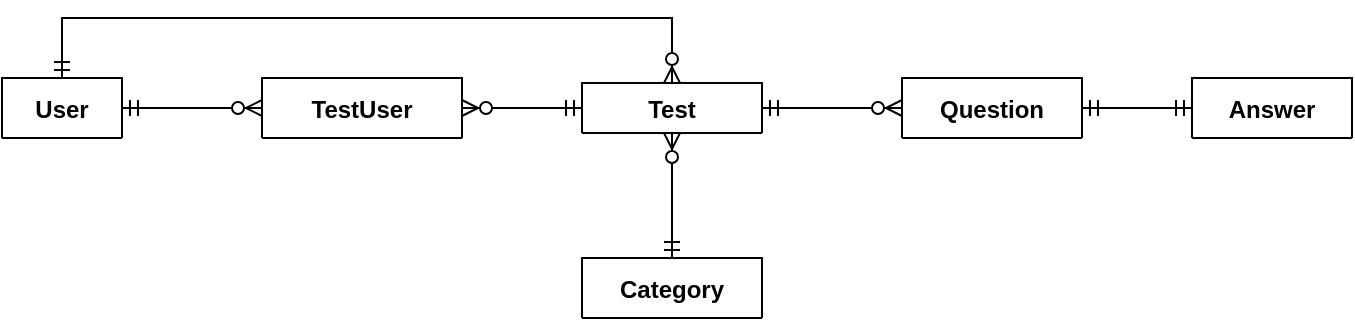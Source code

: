 <mxfile version="16.5.6" type="github"><diagram id="R2lEEEUBdFMjLlhIrx00" name="Page-1"><mxGraphModel dx="1844" dy="793" grid="1" gridSize="10" guides="1" tooltips="1" connect="1" arrows="1" fold="1" page="1" pageScale="1" pageWidth="850" pageHeight="1100" math="0" shadow="0" extFonts="Permanent Marker^https://fonts.googleapis.com/css?family=Permanent+Marker"><root><mxCell id="0"/><mxCell id="1" parent="0"/><mxCell id="qGjEaqIzZx4Z3j4JYAXi-2" value="User" style="shape=table;startSize=30;container=1;collapsible=1;childLayout=tableLayout;fixedRows=1;rowLines=0;fontStyle=1;align=center;resizeLast=1;" vertex="1" collapsed="1" parent="1"><mxGeometry x="-170" y="290" width="60" height="30" as="geometry"><mxRectangle x="-220" y="280" width="180" height="160" as="alternateBounds"/></mxGeometry></mxCell><mxCell id="qGjEaqIzZx4Z3j4JYAXi-3" value="" style="shape=tableRow;horizontal=0;startSize=0;swimlaneHead=0;swimlaneBody=0;fillColor=none;collapsible=0;dropTarget=0;points=[[0,0.5],[1,0.5]];portConstraint=eastwest;top=0;left=0;right=0;bottom=1;" vertex="1" parent="qGjEaqIzZx4Z3j4JYAXi-2"><mxGeometry y="30" width="180" height="30" as="geometry"/></mxCell><mxCell id="qGjEaqIzZx4Z3j4JYAXi-4" value="PK" style="shape=partialRectangle;connectable=0;fillColor=none;top=0;left=0;bottom=0;right=0;fontStyle=1;overflow=hidden;" vertex="1" parent="qGjEaqIzZx4Z3j4JYAXi-3"><mxGeometry width="30" height="30" as="geometry"><mxRectangle width="30" height="30" as="alternateBounds"/></mxGeometry></mxCell><mxCell id="qGjEaqIzZx4Z3j4JYAXi-5" value="UniqueID" style="shape=partialRectangle;connectable=0;fillColor=none;top=0;left=0;bottom=0;right=0;align=left;spacingLeft=6;fontStyle=5;overflow=hidden;" vertex="1" parent="qGjEaqIzZx4Z3j4JYAXi-3"><mxGeometry x="30" width="150" height="30" as="geometry"><mxRectangle width="150" height="30" as="alternateBounds"/></mxGeometry></mxCell><mxCell id="qGjEaqIzZx4Z3j4JYAXi-6" value="" style="shape=tableRow;horizontal=0;startSize=0;swimlaneHead=0;swimlaneBody=0;fillColor=none;collapsible=0;dropTarget=0;points=[[0,0.5],[1,0.5]];portConstraint=eastwest;top=0;left=0;right=0;bottom=0;" vertex="1" parent="qGjEaqIzZx4Z3j4JYAXi-2"><mxGeometry y="60" width="180" height="30" as="geometry"/></mxCell><mxCell id="qGjEaqIzZx4Z3j4JYAXi-7" value="" style="shape=partialRectangle;connectable=0;fillColor=none;top=0;left=0;bottom=0;right=0;editable=1;overflow=hidden;" vertex="1" parent="qGjEaqIzZx4Z3j4JYAXi-6"><mxGeometry width="30" height="30" as="geometry"><mxRectangle width="30" height="30" as="alternateBounds"/></mxGeometry></mxCell><mxCell id="qGjEaqIzZx4Z3j4JYAXi-8" value="Row 1" style="shape=partialRectangle;connectable=0;fillColor=none;top=0;left=0;bottom=0;right=0;align=left;spacingLeft=6;overflow=hidden;" vertex="1" parent="qGjEaqIzZx4Z3j4JYAXi-6"><mxGeometry x="30" width="150" height="30" as="geometry"><mxRectangle width="150" height="30" as="alternateBounds"/></mxGeometry></mxCell><mxCell id="qGjEaqIzZx4Z3j4JYAXi-9" value="" style="shape=tableRow;horizontal=0;startSize=0;swimlaneHead=0;swimlaneBody=0;fillColor=none;collapsible=0;dropTarget=0;points=[[0,0.5],[1,0.5]];portConstraint=eastwest;top=0;left=0;right=0;bottom=0;" vertex="1" parent="qGjEaqIzZx4Z3j4JYAXi-2"><mxGeometry y="90" width="180" height="30" as="geometry"/></mxCell><mxCell id="qGjEaqIzZx4Z3j4JYAXi-10" value="" style="shape=partialRectangle;connectable=0;fillColor=none;top=0;left=0;bottom=0;right=0;editable=1;overflow=hidden;" vertex="1" parent="qGjEaqIzZx4Z3j4JYAXi-9"><mxGeometry width="30" height="30" as="geometry"><mxRectangle width="30" height="30" as="alternateBounds"/></mxGeometry></mxCell><mxCell id="qGjEaqIzZx4Z3j4JYAXi-11" value="Row 2" style="shape=partialRectangle;connectable=0;fillColor=none;top=0;left=0;bottom=0;right=0;align=left;spacingLeft=6;overflow=hidden;" vertex="1" parent="qGjEaqIzZx4Z3j4JYAXi-9"><mxGeometry x="30" width="150" height="30" as="geometry"><mxRectangle width="150" height="30" as="alternateBounds"/></mxGeometry></mxCell><mxCell id="qGjEaqIzZx4Z3j4JYAXi-12" value="" style="shape=tableRow;horizontal=0;startSize=0;swimlaneHead=0;swimlaneBody=0;fillColor=none;collapsible=0;dropTarget=0;points=[[0,0.5],[1,0.5]];portConstraint=eastwest;top=0;left=0;right=0;bottom=0;" vertex="1" parent="qGjEaqIzZx4Z3j4JYAXi-2"><mxGeometry y="120" width="180" height="30" as="geometry"/></mxCell><mxCell id="qGjEaqIzZx4Z3j4JYAXi-13" value="" style="shape=partialRectangle;connectable=0;fillColor=none;top=0;left=0;bottom=0;right=0;editable=1;overflow=hidden;" vertex="1" parent="qGjEaqIzZx4Z3j4JYAXi-12"><mxGeometry width="30" height="30" as="geometry"><mxRectangle width="30" height="30" as="alternateBounds"/></mxGeometry></mxCell><mxCell id="qGjEaqIzZx4Z3j4JYAXi-14" value="Row 3" style="shape=partialRectangle;connectable=0;fillColor=none;top=0;left=0;bottom=0;right=0;align=left;spacingLeft=6;overflow=hidden;" vertex="1" parent="qGjEaqIzZx4Z3j4JYAXi-12"><mxGeometry x="30" width="150" height="30" as="geometry"><mxRectangle width="150" height="30" as="alternateBounds"/></mxGeometry></mxCell><mxCell id="qGjEaqIzZx4Z3j4JYAXi-15" value="" style="edgeStyle=entityRelationEdgeStyle;fontSize=12;html=1;endArrow=ERzeroToMany;startArrow=ERmandOne;rounded=0;exitX=1;exitY=0.5;exitDx=0;exitDy=0;entryX=0;entryY=0.5;entryDx=0;entryDy=0;" edge="1" parent="1" source="qGjEaqIzZx4Z3j4JYAXi-2" target="qGjEaqIzZx4Z3j4JYAXi-16"><mxGeometry width="100" height="100" relative="1" as="geometry"><mxPoint x="-180" y="410" as="sourcePoint"/><mxPoint x="-60" y="295" as="targetPoint"/></mxGeometry></mxCell><mxCell id="qGjEaqIzZx4Z3j4JYAXi-16" value="TestUser" style="shape=table;startSize=30;container=1;collapsible=1;childLayout=tableLayout;fixedRows=1;rowLines=0;fontStyle=1;align=center;resizeLast=1;" vertex="1" collapsed="1" parent="1"><mxGeometry x="-40" y="290" width="100" height="30" as="geometry"><mxRectangle x="150" y="270" width="180" height="160" as="alternateBounds"/></mxGeometry></mxCell><mxCell id="qGjEaqIzZx4Z3j4JYAXi-17" value="" style="shape=tableRow;horizontal=0;startSize=0;swimlaneHead=0;swimlaneBody=0;fillColor=none;collapsible=0;dropTarget=0;points=[[0,0.5],[1,0.5]];portConstraint=eastwest;top=0;left=0;right=0;bottom=1;" vertex="1" parent="qGjEaqIzZx4Z3j4JYAXi-16"><mxGeometry y="30" width="180" height="30" as="geometry"/></mxCell><mxCell id="qGjEaqIzZx4Z3j4JYAXi-18" value="PK" style="shape=partialRectangle;connectable=0;fillColor=none;top=0;left=0;bottom=0;right=0;fontStyle=1;overflow=hidden;" vertex="1" parent="qGjEaqIzZx4Z3j4JYAXi-17"><mxGeometry width="30" height="30" as="geometry"><mxRectangle width="30" height="30" as="alternateBounds"/></mxGeometry></mxCell><mxCell id="qGjEaqIzZx4Z3j4JYAXi-19" value="UniqueID" style="shape=partialRectangle;connectable=0;fillColor=none;top=0;left=0;bottom=0;right=0;align=left;spacingLeft=6;fontStyle=5;overflow=hidden;" vertex="1" parent="qGjEaqIzZx4Z3j4JYAXi-17"><mxGeometry x="30" width="150" height="30" as="geometry"><mxRectangle width="150" height="30" as="alternateBounds"/></mxGeometry></mxCell><mxCell id="qGjEaqIzZx4Z3j4JYAXi-20" value="" style="shape=tableRow;horizontal=0;startSize=0;swimlaneHead=0;swimlaneBody=0;fillColor=none;collapsible=0;dropTarget=0;points=[[0,0.5],[1,0.5]];portConstraint=eastwest;top=0;left=0;right=0;bottom=0;" vertex="1" parent="qGjEaqIzZx4Z3j4JYAXi-16"><mxGeometry y="60" width="180" height="30" as="geometry"/></mxCell><mxCell id="qGjEaqIzZx4Z3j4JYAXi-21" value="" style="shape=partialRectangle;connectable=0;fillColor=none;top=0;left=0;bottom=0;right=0;editable=1;overflow=hidden;" vertex="1" parent="qGjEaqIzZx4Z3j4JYAXi-20"><mxGeometry width="30" height="30" as="geometry"><mxRectangle width="30" height="30" as="alternateBounds"/></mxGeometry></mxCell><mxCell id="qGjEaqIzZx4Z3j4JYAXi-22" value="Row 1" style="shape=partialRectangle;connectable=0;fillColor=none;top=0;left=0;bottom=0;right=0;align=left;spacingLeft=6;overflow=hidden;" vertex="1" parent="qGjEaqIzZx4Z3j4JYAXi-20"><mxGeometry x="30" width="150" height="30" as="geometry"><mxRectangle width="150" height="30" as="alternateBounds"/></mxGeometry></mxCell><mxCell id="qGjEaqIzZx4Z3j4JYAXi-23" value="" style="shape=tableRow;horizontal=0;startSize=0;swimlaneHead=0;swimlaneBody=0;fillColor=none;collapsible=0;dropTarget=0;points=[[0,0.5],[1,0.5]];portConstraint=eastwest;top=0;left=0;right=0;bottom=0;" vertex="1" parent="qGjEaqIzZx4Z3j4JYAXi-16"><mxGeometry y="90" width="180" height="30" as="geometry"/></mxCell><mxCell id="qGjEaqIzZx4Z3j4JYAXi-24" value="" style="shape=partialRectangle;connectable=0;fillColor=none;top=0;left=0;bottom=0;right=0;editable=1;overflow=hidden;" vertex="1" parent="qGjEaqIzZx4Z3j4JYAXi-23"><mxGeometry width="30" height="30" as="geometry"><mxRectangle width="30" height="30" as="alternateBounds"/></mxGeometry></mxCell><mxCell id="qGjEaqIzZx4Z3j4JYAXi-25" value="Row 2" style="shape=partialRectangle;connectable=0;fillColor=none;top=0;left=0;bottom=0;right=0;align=left;spacingLeft=6;overflow=hidden;" vertex="1" parent="qGjEaqIzZx4Z3j4JYAXi-23"><mxGeometry x="30" width="150" height="30" as="geometry"><mxRectangle width="150" height="30" as="alternateBounds"/></mxGeometry></mxCell><mxCell id="qGjEaqIzZx4Z3j4JYAXi-26" value="" style="shape=tableRow;horizontal=0;startSize=0;swimlaneHead=0;swimlaneBody=0;fillColor=none;collapsible=0;dropTarget=0;points=[[0,0.5],[1,0.5]];portConstraint=eastwest;top=0;left=0;right=0;bottom=0;" vertex="1" parent="qGjEaqIzZx4Z3j4JYAXi-16"><mxGeometry y="120" width="180" height="30" as="geometry"/></mxCell><mxCell id="qGjEaqIzZx4Z3j4JYAXi-27" value="" style="shape=partialRectangle;connectable=0;fillColor=none;top=0;left=0;bottom=0;right=0;editable=1;overflow=hidden;" vertex="1" parent="qGjEaqIzZx4Z3j4JYAXi-26"><mxGeometry width="30" height="30" as="geometry"><mxRectangle width="30" height="30" as="alternateBounds"/></mxGeometry></mxCell><mxCell id="qGjEaqIzZx4Z3j4JYAXi-28" value="Row 3" style="shape=partialRectangle;connectable=0;fillColor=none;top=0;left=0;bottom=0;right=0;align=left;spacingLeft=6;overflow=hidden;" vertex="1" parent="qGjEaqIzZx4Z3j4JYAXi-26"><mxGeometry x="30" width="150" height="30" as="geometry"><mxRectangle width="150" height="30" as="alternateBounds"/></mxGeometry></mxCell><mxCell id="qGjEaqIzZx4Z3j4JYAXi-31" value="Test" style="shape=table;startSize=30;container=1;collapsible=1;childLayout=tableLayout;fixedRows=1;rowLines=0;fontStyle=1;align=center;resizeLast=1;" vertex="1" collapsed="1" parent="1"><mxGeometry x="120" y="292.5" width="90" height="25" as="geometry"><mxRectangle x="250" y="290" width="180" height="160" as="alternateBounds"/></mxGeometry></mxCell><mxCell id="qGjEaqIzZx4Z3j4JYAXi-32" value="" style="shape=tableRow;horizontal=0;startSize=0;swimlaneHead=0;swimlaneBody=0;fillColor=none;collapsible=0;dropTarget=0;points=[[0,0.5],[1,0.5]];portConstraint=eastwest;top=0;left=0;right=0;bottom=1;" vertex="1" parent="qGjEaqIzZx4Z3j4JYAXi-31"><mxGeometry y="30" width="180" height="30" as="geometry"/></mxCell><mxCell id="qGjEaqIzZx4Z3j4JYAXi-33" value="PK" style="shape=partialRectangle;connectable=0;fillColor=none;top=0;left=0;bottom=0;right=0;fontStyle=1;overflow=hidden;" vertex="1" parent="qGjEaqIzZx4Z3j4JYAXi-32"><mxGeometry width="30" height="30" as="geometry"><mxRectangle width="30" height="30" as="alternateBounds"/></mxGeometry></mxCell><mxCell id="qGjEaqIzZx4Z3j4JYAXi-34" value="UniqueID" style="shape=partialRectangle;connectable=0;fillColor=none;top=0;left=0;bottom=0;right=0;align=left;spacingLeft=6;fontStyle=5;overflow=hidden;" vertex="1" parent="qGjEaqIzZx4Z3j4JYAXi-32"><mxGeometry x="30" width="150" height="30" as="geometry"><mxRectangle width="150" height="30" as="alternateBounds"/></mxGeometry></mxCell><mxCell id="qGjEaqIzZx4Z3j4JYAXi-35" value="" style="shape=tableRow;horizontal=0;startSize=0;swimlaneHead=0;swimlaneBody=0;fillColor=none;collapsible=0;dropTarget=0;points=[[0,0.5],[1,0.5]];portConstraint=eastwest;top=0;left=0;right=0;bottom=0;" vertex="1" parent="qGjEaqIzZx4Z3j4JYAXi-31"><mxGeometry y="60" width="180" height="30" as="geometry"/></mxCell><mxCell id="qGjEaqIzZx4Z3j4JYAXi-36" value="" style="shape=partialRectangle;connectable=0;fillColor=none;top=0;left=0;bottom=0;right=0;editable=1;overflow=hidden;" vertex="1" parent="qGjEaqIzZx4Z3j4JYAXi-35"><mxGeometry width="30" height="30" as="geometry"><mxRectangle width="30" height="30" as="alternateBounds"/></mxGeometry></mxCell><mxCell id="qGjEaqIzZx4Z3j4JYAXi-37" value="Row 1" style="shape=partialRectangle;connectable=0;fillColor=none;top=0;left=0;bottom=0;right=0;align=left;spacingLeft=6;overflow=hidden;" vertex="1" parent="qGjEaqIzZx4Z3j4JYAXi-35"><mxGeometry x="30" width="150" height="30" as="geometry"><mxRectangle width="150" height="30" as="alternateBounds"/></mxGeometry></mxCell><mxCell id="qGjEaqIzZx4Z3j4JYAXi-38" value="" style="shape=tableRow;horizontal=0;startSize=0;swimlaneHead=0;swimlaneBody=0;fillColor=none;collapsible=0;dropTarget=0;points=[[0,0.5],[1,0.5]];portConstraint=eastwest;top=0;left=0;right=0;bottom=0;" vertex="1" parent="qGjEaqIzZx4Z3j4JYAXi-31"><mxGeometry y="90" width="180" height="30" as="geometry"/></mxCell><mxCell id="qGjEaqIzZx4Z3j4JYAXi-39" value="" style="shape=partialRectangle;connectable=0;fillColor=none;top=0;left=0;bottom=0;right=0;editable=1;overflow=hidden;" vertex="1" parent="qGjEaqIzZx4Z3j4JYAXi-38"><mxGeometry width="30" height="30" as="geometry"><mxRectangle width="30" height="30" as="alternateBounds"/></mxGeometry></mxCell><mxCell id="qGjEaqIzZx4Z3j4JYAXi-40" value="Row 2" style="shape=partialRectangle;connectable=0;fillColor=none;top=0;left=0;bottom=0;right=0;align=left;spacingLeft=6;overflow=hidden;" vertex="1" parent="qGjEaqIzZx4Z3j4JYAXi-38"><mxGeometry x="30" width="150" height="30" as="geometry"><mxRectangle width="150" height="30" as="alternateBounds"/></mxGeometry></mxCell><mxCell id="qGjEaqIzZx4Z3j4JYAXi-41" value="" style="shape=tableRow;horizontal=0;startSize=0;swimlaneHead=0;swimlaneBody=0;fillColor=none;collapsible=0;dropTarget=0;points=[[0,0.5],[1,0.5]];portConstraint=eastwest;top=0;left=0;right=0;bottom=0;" vertex="1" parent="qGjEaqIzZx4Z3j4JYAXi-31"><mxGeometry y="120" width="180" height="30" as="geometry"/></mxCell><mxCell id="qGjEaqIzZx4Z3j4JYAXi-42" value="" style="shape=partialRectangle;connectable=0;fillColor=none;top=0;left=0;bottom=0;right=0;editable=1;overflow=hidden;" vertex="1" parent="qGjEaqIzZx4Z3j4JYAXi-41"><mxGeometry width="30" height="30" as="geometry"><mxRectangle width="30" height="30" as="alternateBounds"/></mxGeometry></mxCell><mxCell id="qGjEaqIzZx4Z3j4JYAXi-43" value="Row 3" style="shape=partialRectangle;connectable=0;fillColor=none;top=0;left=0;bottom=0;right=0;align=left;spacingLeft=6;overflow=hidden;" vertex="1" parent="qGjEaqIzZx4Z3j4JYAXi-41"><mxGeometry x="30" width="150" height="30" as="geometry"><mxRectangle width="150" height="30" as="alternateBounds"/></mxGeometry></mxCell><mxCell id="qGjEaqIzZx4Z3j4JYAXi-44" value="Question" style="shape=table;startSize=30;container=1;collapsible=1;childLayout=tableLayout;fixedRows=1;rowLines=0;fontStyle=1;align=center;resizeLast=1;" vertex="1" collapsed="1" parent="1"><mxGeometry x="280" y="290" width="90" height="30" as="geometry"><mxRectangle x="370" y="370" width="180" height="160" as="alternateBounds"/></mxGeometry></mxCell><mxCell id="qGjEaqIzZx4Z3j4JYAXi-45" value="" style="shape=tableRow;horizontal=0;startSize=0;swimlaneHead=0;swimlaneBody=0;fillColor=none;collapsible=0;dropTarget=0;points=[[0,0.5],[1,0.5]];portConstraint=eastwest;top=0;left=0;right=0;bottom=1;" vertex="1" parent="qGjEaqIzZx4Z3j4JYAXi-44"><mxGeometry y="30" width="180" height="30" as="geometry"/></mxCell><mxCell id="qGjEaqIzZx4Z3j4JYAXi-46" value="PK" style="shape=partialRectangle;connectable=0;fillColor=none;top=0;left=0;bottom=0;right=0;fontStyle=1;overflow=hidden;" vertex="1" parent="qGjEaqIzZx4Z3j4JYAXi-45"><mxGeometry width="30" height="30" as="geometry"><mxRectangle width="30" height="30" as="alternateBounds"/></mxGeometry></mxCell><mxCell id="qGjEaqIzZx4Z3j4JYAXi-47" value="UniqueID" style="shape=partialRectangle;connectable=0;fillColor=none;top=0;left=0;bottom=0;right=0;align=left;spacingLeft=6;fontStyle=5;overflow=hidden;" vertex="1" parent="qGjEaqIzZx4Z3j4JYAXi-45"><mxGeometry x="30" width="150" height="30" as="geometry"><mxRectangle width="150" height="30" as="alternateBounds"/></mxGeometry></mxCell><mxCell id="qGjEaqIzZx4Z3j4JYAXi-48" value="" style="shape=tableRow;horizontal=0;startSize=0;swimlaneHead=0;swimlaneBody=0;fillColor=none;collapsible=0;dropTarget=0;points=[[0,0.5],[1,0.5]];portConstraint=eastwest;top=0;left=0;right=0;bottom=0;" vertex="1" parent="qGjEaqIzZx4Z3j4JYAXi-44"><mxGeometry y="60" width="180" height="30" as="geometry"/></mxCell><mxCell id="qGjEaqIzZx4Z3j4JYAXi-49" value="" style="shape=partialRectangle;connectable=0;fillColor=none;top=0;left=0;bottom=0;right=0;editable=1;overflow=hidden;" vertex="1" parent="qGjEaqIzZx4Z3j4JYAXi-48"><mxGeometry width="30" height="30" as="geometry"><mxRectangle width="30" height="30" as="alternateBounds"/></mxGeometry></mxCell><mxCell id="qGjEaqIzZx4Z3j4JYAXi-50" value="Row 1" style="shape=partialRectangle;connectable=0;fillColor=none;top=0;left=0;bottom=0;right=0;align=left;spacingLeft=6;overflow=hidden;" vertex="1" parent="qGjEaqIzZx4Z3j4JYAXi-48"><mxGeometry x="30" width="150" height="30" as="geometry"><mxRectangle width="150" height="30" as="alternateBounds"/></mxGeometry></mxCell><mxCell id="qGjEaqIzZx4Z3j4JYAXi-51" value="" style="shape=tableRow;horizontal=0;startSize=0;swimlaneHead=0;swimlaneBody=0;fillColor=none;collapsible=0;dropTarget=0;points=[[0,0.5],[1,0.5]];portConstraint=eastwest;top=0;left=0;right=0;bottom=0;" vertex="1" parent="qGjEaqIzZx4Z3j4JYAXi-44"><mxGeometry y="90" width="180" height="30" as="geometry"/></mxCell><mxCell id="qGjEaqIzZx4Z3j4JYAXi-52" value="" style="shape=partialRectangle;connectable=0;fillColor=none;top=0;left=0;bottom=0;right=0;editable=1;overflow=hidden;" vertex="1" parent="qGjEaqIzZx4Z3j4JYAXi-51"><mxGeometry width="30" height="30" as="geometry"><mxRectangle width="30" height="30" as="alternateBounds"/></mxGeometry></mxCell><mxCell id="qGjEaqIzZx4Z3j4JYAXi-53" value="Row 2" style="shape=partialRectangle;connectable=0;fillColor=none;top=0;left=0;bottom=0;right=0;align=left;spacingLeft=6;overflow=hidden;" vertex="1" parent="qGjEaqIzZx4Z3j4JYAXi-51"><mxGeometry x="30" width="150" height="30" as="geometry"><mxRectangle width="150" height="30" as="alternateBounds"/></mxGeometry></mxCell><mxCell id="qGjEaqIzZx4Z3j4JYAXi-54" value="" style="shape=tableRow;horizontal=0;startSize=0;swimlaneHead=0;swimlaneBody=0;fillColor=none;collapsible=0;dropTarget=0;points=[[0,0.5],[1,0.5]];portConstraint=eastwest;top=0;left=0;right=0;bottom=0;" vertex="1" parent="qGjEaqIzZx4Z3j4JYAXi-44"><mxGeometry y="120" width="180" height="30" as="geometry"/></mxCell><mxCell id="qGjEaqIzZx4Z3j4JYAXi-55" value="" style="shape=partialRectangle;connectable=0;fillColor=none;top=0;left=0;bottom=0;right=0;editable=1;overflow=hidden;" vertex="1" parent="qGjEaqIzZx4Z3j4JYAXi-54"><mxGeometry width="30" height="30" as="geometry"><mxRectangle width="30" height="30" as="alternateBounds"/></mxGeometry></mxCell><mxCell id="qGjEaqIzZx4Z3j4JYAXi-56" value="Row 3" style="shape=partialRectangle;connectable=0;fillColor=none;top=0;left=0;bottom=0;right=0;align=left;spacingLeft=6;overflow=hidden;" vertex="1" parent="qGjEaqIzZx4Z3j4JYAXi-54"><mxGeometry x="30" width="150" height="30" as="geometry"><mxRectangle width="150" height="30" as="alternateBounds"/></mxGeometry></mxCell><mxCell id="qGjEaqIzZx4Z3j4JYAXi-57" value="Answer" style="shape=table;startSize=30;container=1;collapsible=1;childLayout=tableLayout;fixedRows=1;rowLines=0;fontStyle=1;align=center;resizeLast=1;" vertex="1" collapsed="1" parent="1"><mxGeometry x="425" y="290" width="80" height="30" as="geometry"><mxRectangle x="390" y="90" width="180" height="160" as="alternateBounds"/></mxGeometry></mxCell><mxCell id="qGjEaqIzZx4Z3j4JYAXi-58" value="" style="shape=tableRow;horizontal=0;startSize=0;swimlaneHead=0;swimlaneBody=0;fillColor=none;collapsible=0;dropTarget=0;points=[[0,0.5],[1,0.5]];portConstraint=eastwest;top=0;left=0;right=0;bottom=1;" vertex="1" parent="qGjEaqIzZx4Z3j4JYAXi-57"><mxGeometry y="30" width="180" height="30" as="geometry"/></mxCell><mxCell id="qGjEaqIzZx4Z3j4JYAXi-59" value="PK" style="shape=partialRectangle;connectable=0;fillColor=none;top=0;left=0;bottom=0;right=0;fontStyle=1;overflow=hidden;" vertex="1" parent="qGjEaqIzZx4Z3j4JYAXi-58"><mxGeometry width="30" height="30" as="geometry"><mxRectangle width="30" height="30" as="alternateBounds"/></mxGeometry></mxCell><mxCell id="qGjEaqIzZx4Z3j4JYAXi-60" value="UniqueID" style="shape=partialRectangle;connectable=0;fillColor=none;top=0;left=0;bottom=0;right=0;align=left;spacingLeft=6;fontStyle=5;overflow=hidden;" vertex="1" parent="qGjEaqIzZx4Z3j4JYAXi-58"><mxGeometry x="30" width="150" height="30" as="geometry"><mxRectangle width="150" height="30" as="alternateBounds"/></mxGeometry></mxCell><mxCell id="qGjEaqIzZx4Z3j4JYAXi-61" value="" style="shape=tableRow;horizontal=0;startSize=0;swimlaneHead=0;swimlaneBody=0;fillColor=none;collapsible=0;dropTarget=0;points=[[0,0.5],[1,0.5]];portConstraint=eastwest;top=0;left=0;right=0;bottom=0;" vertex="1" parent="qGjEaqIzZx4Z3j4JYAXi-57"><mxGeometry y="60" width="180" height="30" as="geometry"/></mxCell><mxCell id="qGjEaqIzZx4Z3j4JYAXi-62" value="" style="shape=partialRectangle;connectable=0;fillColor=none;top=0;left=0;bottom=0;right=0;editable=1;overflow=hidden;" vertex="1" parent="qGjEaqIzZx4Z3j4JYAXi-61"><mxGeometry width="30" height="30" as="geometry"><mxRectangle width="30" height="30" as="alternateBounds"/></mxGeometry></mxCell><mxCell id="qGjEaqIzZx4Z3j4JYAXi-63" value="Row 1" style="shape=partialRectangle;connectable=0;fillColor=none;top=0;left=0;bottom=0;right=0;align=left;spacingLeft=6;overflow=hidden;" vertex="1" parent="qGjEaqIzZx4Z3j4JYAXi-61"><mxGeometry x="30" width="150" height="30" as="geometry"><mxRectangle width="150" height="30" as="alternateBounds"/></mxGeometry></mxCell><mxCell id="qGjEaqIzZx4Z3j4JYAXi-64" value="" style="shape=tableRow;horizontal=0;startSize=0;swimlaneHead=0;swimlaneBody=0;fillColor=none;collapsible=0;dropTarget=0;points=[[0,0.5],[1,0.5]];portConstraint=eastwest;top=0;left=0;right=0;bottom=0;" vertex="1" parent="qGjEaqIzZx4Z3j4JYAXi-57"><mxGeometry y="90" width="180" height="30" as="geometry"/></mxCell><mxCell id="qGjEaqIzZx4Z3j4JYAXi-65" value="" style="shape=partialRectangle;connectable=0;fillColor=none;top=0;left=0;bottom=0;right=0;editable=1;overflow=hidden;" vertex="1" parent="qGjEaqIzZx4Z3j4JYAXi-64"><mxGeometry width="30" height="30" as="geometry"><mxRectangle width="30" height="30" as="alternateBounds"/></mxGeometry></mxCell><mxCell id="qGjEaqIzZx4Z3j4JYAXi-66" value="Row 2" style="shape=partialRectangle;connectable=0;fillColor=none;top=0;left=0;bottom=0;right=0;align=left;spacingLeft=6;overflow=hidden;" vertex="1" parent="qGjEaqIzZx4Z3j4JYAXi-64"><mxGeometry x="30" width="150" height="30" as="geometry"><mxRectangle width="150" height="30" as="alternateBounds"/></mxGeometry></mxCell><mxCell id="qGjEaqIzZx4Z3j4JYAXi-67" value="" style="shape=tableRow;horizontal=0;startSize=0;swimlaneHead=0;swimlaneBody=0;fillColor=none;collapsible=0;dropTarget=0;points=[[0,0.5],[1,0.5]];portConstraint=eastwest;top=0;left=0;right=0;bottom=0;" vertex="1" parent="qGjEaqIzZx4Z3j4JYAXi-57"><mxGeometry y="120" width="180" height="30" as="geometry"/></mxCell><mxCell id="qGjEaqIzZx4Z3j4JYAXi-68" value="" style="shape=partialRectangle;connectable=0;fillColor=none;top=0;left=0;bottom=0;right=0;editable=1;overflow=hidden;" vertex="1" parent="qGjEaqIzZx4Z3j4JYAXi-67"><mxGeometry width="30" height="30" as="geometry"><mxRectangle width="30" height="30" as="alternateBounds"/></mxGeometry></mxCell><mxCell id="qGjEaqIzZx4Z3j4JYAXi-69" value="Row 3" style="shape=partialRectangle;connectable=0;fillColor=none;top=0;left=0;bottom=0;right=0;align=left;spacingLeft=6;overflow=hidden;" vertex="1" parent="qGjEaqIzZx4Z3j4JYAXi-67"><mxGeometry x="30" width="150" height="30" as="geometry"><mxRectangle width="150" height="30" as="alternateBounds"/></mxGeometry></mxCell><mxCell id="qGjEaqIzZx4Z3j4JYAXi-70" value="Category" style="shape=table;startSize=30;container=1;collapsible=1;childLayout=tableLayout;fixedRows=1;rowLines=0;fontStyle=1;align=center;resizeLast=1;" vertex="1" collapsed="1" parent="1"><mxGeometry x="120" y="380" width="90" height="30" as="geometry"><mxRectangle x="90" y="440" width="180" height="160" as="alternateBounds"/></mxGeometry></mxCell><mxCell id="qGjEaqIzZx4Z3j4JYAXi-71" value="" style="shape=tableRow;horizontal=0;startSize=0;swimlaneHead=0;swimlaneBody=0;fillColor=none;collapsible=0;dropTarget=0;points=[[0,0.5],[1,0.5]];portConstraint=eastwest;top=0;left=0;right=0;bottom=1;" vertex="1" parent="qGjEaqIzZx4Z3j4JYAXi-70"><mxGeometry y="30" width="180" height="30" as="geometry"/></mxCell><mxCell id="qGjEaqIzZx4Z3j4JYAXi-72" value="PK" style="shape=partialRectangle;connectable=0;fillColor=none;top=0;left=0;bottom=0;right=0;fontStyle=1;overflow=hidden;" vertex="1" parent="qGjEaqIzZx4Z3j4JYAXi-71"><mxGeometry width="30" height="30" as="geometry"><mxRectangle width="30" height="30" as="alternateBounds"/></mxGeometry></mxCell><mxCell id="qGjEaqIzZx4Z3j4JYAXi-73" value="UniqueID" style="shape=partialRectangle;connectable=0;fillColor=none;top=0;left=0;bottom=0;right=0;align=left;spacingLeft=6;fontStyle=5;overflow=hidden;" vertex="1" parent="qGjEaqIzZx4Z3j4JYAXi-71"><mxGeometry x="30" width="150" height="30" as="geometry"><mxRectangle width="150" height="30" as="alternateBounds"/></mxGeometry></mxCell><mxCell id="qGjEaqIzZx4Z3j4JYAXi-74" value="" style="shape=tableRow;horizontal=0;startSize=0;swimlaneHead=0;swimlaneBody=0;fillColor=none;collapsible=0;dropTarget=0;points=[[0,0.5],[1,0.5]];portConstraint=eastwest;top=0;left=0;right=0;bottom=0;" vertex="1" parent="qGjEaqIzZx4Z3j4JYAXi-70"><mxGeometry y="60" width="180" height="30" as="geometry"/></mxCell><mxCell id="qGjEaqIzZx4Z3j4JYAXi-75" value="" style="shape=partialRectangle;connectable=0;fillColor=none;top=0;left=0;bottom=0;right=0;editable=1;overflow=hidden;" vertex="1" parent="qGjEaqIzZx4Z3j4JYAXi-74"><mxGeometry width="30" height="30" as="geometry"><mxRectangle width="30" height="30" as="alternateBounds"/></mxGeometry></mxCell><mxCell id="qGjEaqIzZx4Z3j4JYAXi-76" value="Row 1" style="shape=partialRectangle;connectable=0;fillColor=none;top=0;left=0;bottom=0;right=0;align=left;spacingLeft=6;overflow=hidden;" vertex="1" parent="qGjEaqIzZx4Z3j4JYAXi-74"><mxGeometry x="30" width="150" height="30" as="geometry"><mxRectangle width="150" height="30" as="alternateBounds"/></mxGeometry></mxCell><mxCell id="qGjEaqIzZx4Z3j4JYAXi-77" value="" style="shape=tableRow;horizontal=0;startSize=0;swimlaneHead=0;swimlaneBody=0;fillColor=none;collapsible=0;dropTarget=0;points=[[0,0.5],[1,0.5]];portConstraint=eastwest;top=0;left=0;right=0;bottom=0;" vertex="1" parent="qGjEaqIzZx4Z3j4JYAXi-70"><mxGeometry y="90" width="180" height="30" as="geometry"/></mxCell><mxCell id="qGjEaqIzZx4Z3j4JYAXi-78" value="" style="shape=partialRectangle;connectable=0;fillColor=none;top=0;left=0;bottom=0;right=0;editable=1;overflow=hidden;" vertex="1" parent="qGjEaqIzZx4Z3j4JYAXi-77"><mxGeometry width="30" height="30" as="geometry"><mxRectangle width="30" height="30" as="alternateBounds"/></mxGeometry></mxCell><mxCell id="qGjEaqIzZx4Z3j4JYAXi-79" value="Row 2" style="shape=partialRectangle;connectable=0;fillColor=none;top=0;left=0;bottom=0;right=0;align=left;spacingLeft=6;overflow=hidden;" vertex="1" parent="qGjEaqIzZx4Z3j4JYAXi-77"><mxGeometry x="30" width="150" height="30" as="geometry"><mxRectangle width="150" height="30" as="alternateBounds"/></mxGeometry></mxCell><mxCell id="qGjEaqIzZx4Z3j4JYAXi-80" value="" style="shape=tableRow;horizontal=0;startSize=0;swimlaneHead=0;swimlaneBody=0;fillColor=none;collapsible=0;dropTarget=0;points=[[0,0.5],[1,0.5]];portConstraint=eastwest;top=0;left=0;right=0;bottom=0;" vertex="1" parent="qGjEaqIzZx4Z3j4JYAXi-70"><mxGeometry y="120" width="180" height="30" as="geometry"/></mxCell><mxCell id="qGjEaqIzZx4Z3j4JYAXi-81" value="" style="shape=partialRectangle;connectable=0;fillColor=none;top=0;left=0;bottom=0;right=0;editable=1;overflow=hidden;" vertex="1" parent="qGjEaqIzZx4Z3j4JYAXi-80"><mxGeometry width="30" height="30" as="geometry"><mxRectangle width="30" height="30" as="alternateBounds"/></mxGeometry></mxCell><mxCell id="qGjEaqIzZx4Z3j4JYAXi-82" value="Row 3" style="shape=partialRectangle;connectable=0;fillColor=none;top=0;left=0;bottom=0;right=0;align=left;spacingLeft=6;overflow=hidden;" vertex="1" parent="qGjEaqIzZx4Z3j4JYAXi-80"><mxGeometry x="30" width="150" height="30" as="geometry"><mxRectangle width="150" height="30" as="alternateBounds"/></mxGeometry></mxCell><mxCell id="qGjEaqIzZx4Z3j4JYAXi-83" value="" style="edgeStyle=entityRelationEdgeStyle;fontSize=12;html=1;endArrow=ERzeroToMany;startArrow=ERmandOne;rounded=0;exitX=0;exitY=0.5;exitDx=0;exitDy=0;entryX=1;entryY=0.5;entryDx=0;entryDy=0;" edge="1" parent="1" source="qGjEaqIzZx4Z3j4JYAXi-31" target="qGjEaqIzZx4Z3j4JYAXi-16"><mxGeometry width="100" height="100" relative="1" as="geometry"><mxPoint x="190" y="400" as="sourcePoint"/><mxPoint x="290" y="300" as="targetPoint"/></mxGeometry></mxCell><mxCell id="qGjEaqIzZx4Z3j4JYAXi-84" value="" style="edgeStyle=entityRelationEdgeStyle;fontSize=12;html=1;endArrow=ERzeroToMany;startArrow=ERmandOne;rounded=0;exitX=1;exitY=0.5;exitDx=0;exitDy=0;entryX=0;entryY=0.5;entryDx=0;entryDy=0;" edge="1" parent="1" source="qGjEaqIzZx4Z3j4JYAXi-31" target="qGjEaqIzZx4Z3j4JYAXi-44"><mxGeometry width="100" height="100" relative="1" as="geometry"><mxPoint x="190" y="400" as="sourcePoint"/><mxPoint x="290" y="300" as="targetPoint"/></mxGeometry></mxCell><mxCell id="qGjEaqIzZx4Z3j4JYAXi-86" value="" style="edgeStyle=entityRelationEdgeStyle;fontSize=12;html=1;endArrow=ERmandOne;startArrow=ERmandOne;rounded=0;entryX=0;entryY=0.5;entryDx=0;entryDy=0;exitX=1;exitY=0.5;exitDx=0;exitDy=0;" edge="1" parent="1" source="qGjEaqIzZx4Z3j4JYAXi-44" target="qGjEaqIzZx4Z3j4JYAXi-57"><mxGeometry width="100" height="100" relative="1" as="geometry"><mxPoint x="190" y="400" as="sourcePoint"/><mxPoint x="290" y="300" as="targetPoint"/></mxGeometry></mxCell><mxCell id="qGjEaqIzZx4Z3j4JYAXi-89" value="" style="fontSize=12;html=1;endArrow=ERzeroToMany;startArrow=ERmandOne;rounded=0;exitX=0.5;exitY=0;exitDx=0;exitDy=0;entryX=0.5;entryY=1;entryDx=0;entryDy=0;" edge="1" parent="1" source="qGjEaqIzZx4Z3j4JYAXi-70" target="qGjEaqIzZx4Z3j4JYAXi-31"><mxGeometry width="100" height="100" relative="1" as="geometry"><mxPoint x="-40" y="480" as="sourcePoint"/><mxPoint x="290" y="300" as="targetPoint"/></mxGeometry></mxCell><mxCell id="qGjEaqIzZx4Z3j4JYAXi-90" value="" style="edgeStyle=orthogonalEdgeStyle;fontSize=12;html=1;endArrow=ERzeroToMany;startArrow=ERmandOne;rounded=0;exitX=0.5;exitY=0;exitDx=0;exitDy=0;entryX=0.5;entryY=0;entryDx=0;entryDy=0;" edge="1" parent="1" source="qGjEaqIzZx4Z3j4JYAXi-2" target="qGjEaqIzZx4Z3j4JYAXi-31"><mxGeometry width="100" height="100" relative="1" as="geometry"><mxPoint x="190" y="400" as="sourcePoint"/><mxPoint x="170" y="190" as="targetPoint"/><Array as="points"><mxPoint x="-140" y="260"/><mxPoint x="165" y="260"/></Array></mxGeometry></mxCell></root></mxGraphModel></diagram></mxfile>